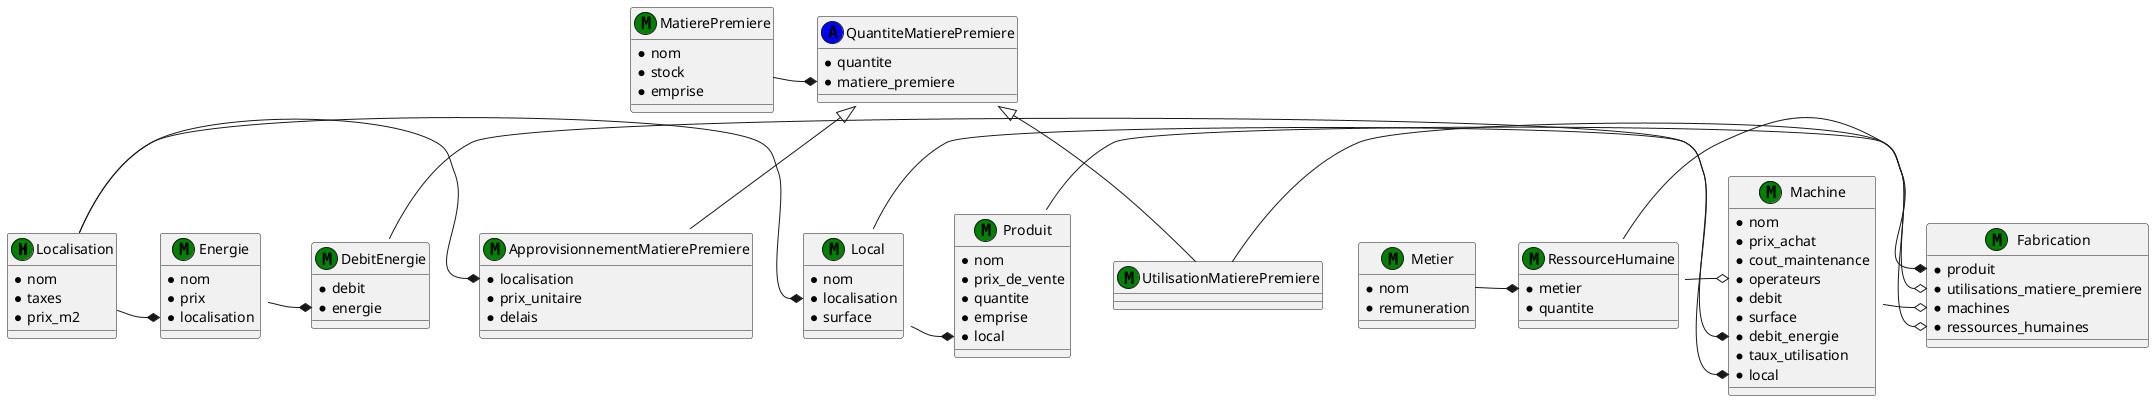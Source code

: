 @startuml

class Localisation << (M,green) >> {
  *nom
  *taxes
  *prix_m2
}

class Local << (M,green) >> {
  *nom
  *localisation
  *surface
}

class MatierePremiere << (M,green) >> {
  *nom
  *stock
  *emprise
}

class QuantiteMatierePremiere << (A,blue) >> {
  *quantite
  *matiere_premiere
}

class UtilisationMatierePremiere << (M,green) >> {
}

class ApprovisionnementMatierePremiere << (M,green) >> {
  *localisation
  *prix_unitaire
  *delais
}

class Machine << (M,green) >> {
  *nom
  *prix_achat
  *cout_maintenance
  *operateurs
  *debit
  *surface
  *debit_energie
  *taux_utilisation
  *local
}

class DebitEnergie << (M,green) >> {
  *debit
  *energie
}

class Energie << (M,green) >> {
  *nom
  *prix
  *localisation
}

class Produit << (M,green) >> {
  *nom
  *prix_de_vente
  *quantite
  *emprise
  *local
}

class Fabrication << (M,green) >> {
  *produit
  *utilisations_matiere_premiere
  *machines
  *ressources_humaines
}

class Metier << (M,green) >> {
  *nom
  *remuneration
}

class RessourceHumaine << (M,green) >> {
  *metier
  *quantite
}

QuantiteMatierePremiere <|-- UtilisationMatierePremiere
QuantiteMatierePremiere <|-- ApprovisionnementMatierePremiere
Localisation -* Local::localisation
Localisation -* ApprovisionnementMatierePremiere::localisation
Localisation -* Energie::localisation
MatierePremiere -* QuantiteMatierePremiere::matiere_premiere
Local -* Machine::local
Local -* Produit::local
Energie -* DebitEnergie::energie
Produit -* Fabrication::produit
UtilisationMatierePremiere -o Fabrication::utilisations_matiere_premiere
Machine -o Fabrication::machines
Metier -* RessourceHumaine::metier
RessourceHumaine -o Fabrication::ressources_humaines
RessourceHumaine -o Machine::operateurs
DebitEnergie -* Machine::debit_energie

@enduml
